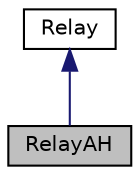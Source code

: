 digraph "RelayAH"
{
 // LATEX_PDF_SIZE
  edge [fontname="Helvetica",fontsize="10",labelfontname="Helvetica",labelfontsize="10"];
  node [fontname="Helvetica",fontsize="10",shape=record];
  Node1 [label="RelayAH",height=0.2,width=0.4,color="black", fillcolor="grey75", style="filled", fontcolor="black",tooltip="Active high relay."];
  Node2 -> Node1 [dir="back",color="midnightblue",fontsize="10",style="solid",fontname="Helvetica"];
  Node2 [label="Relay",height=0.2,width=0.4,color="black", fillcolor="white", style="filled",URL="$classRelay.html",tooltip="Abstract relay class."];
}
